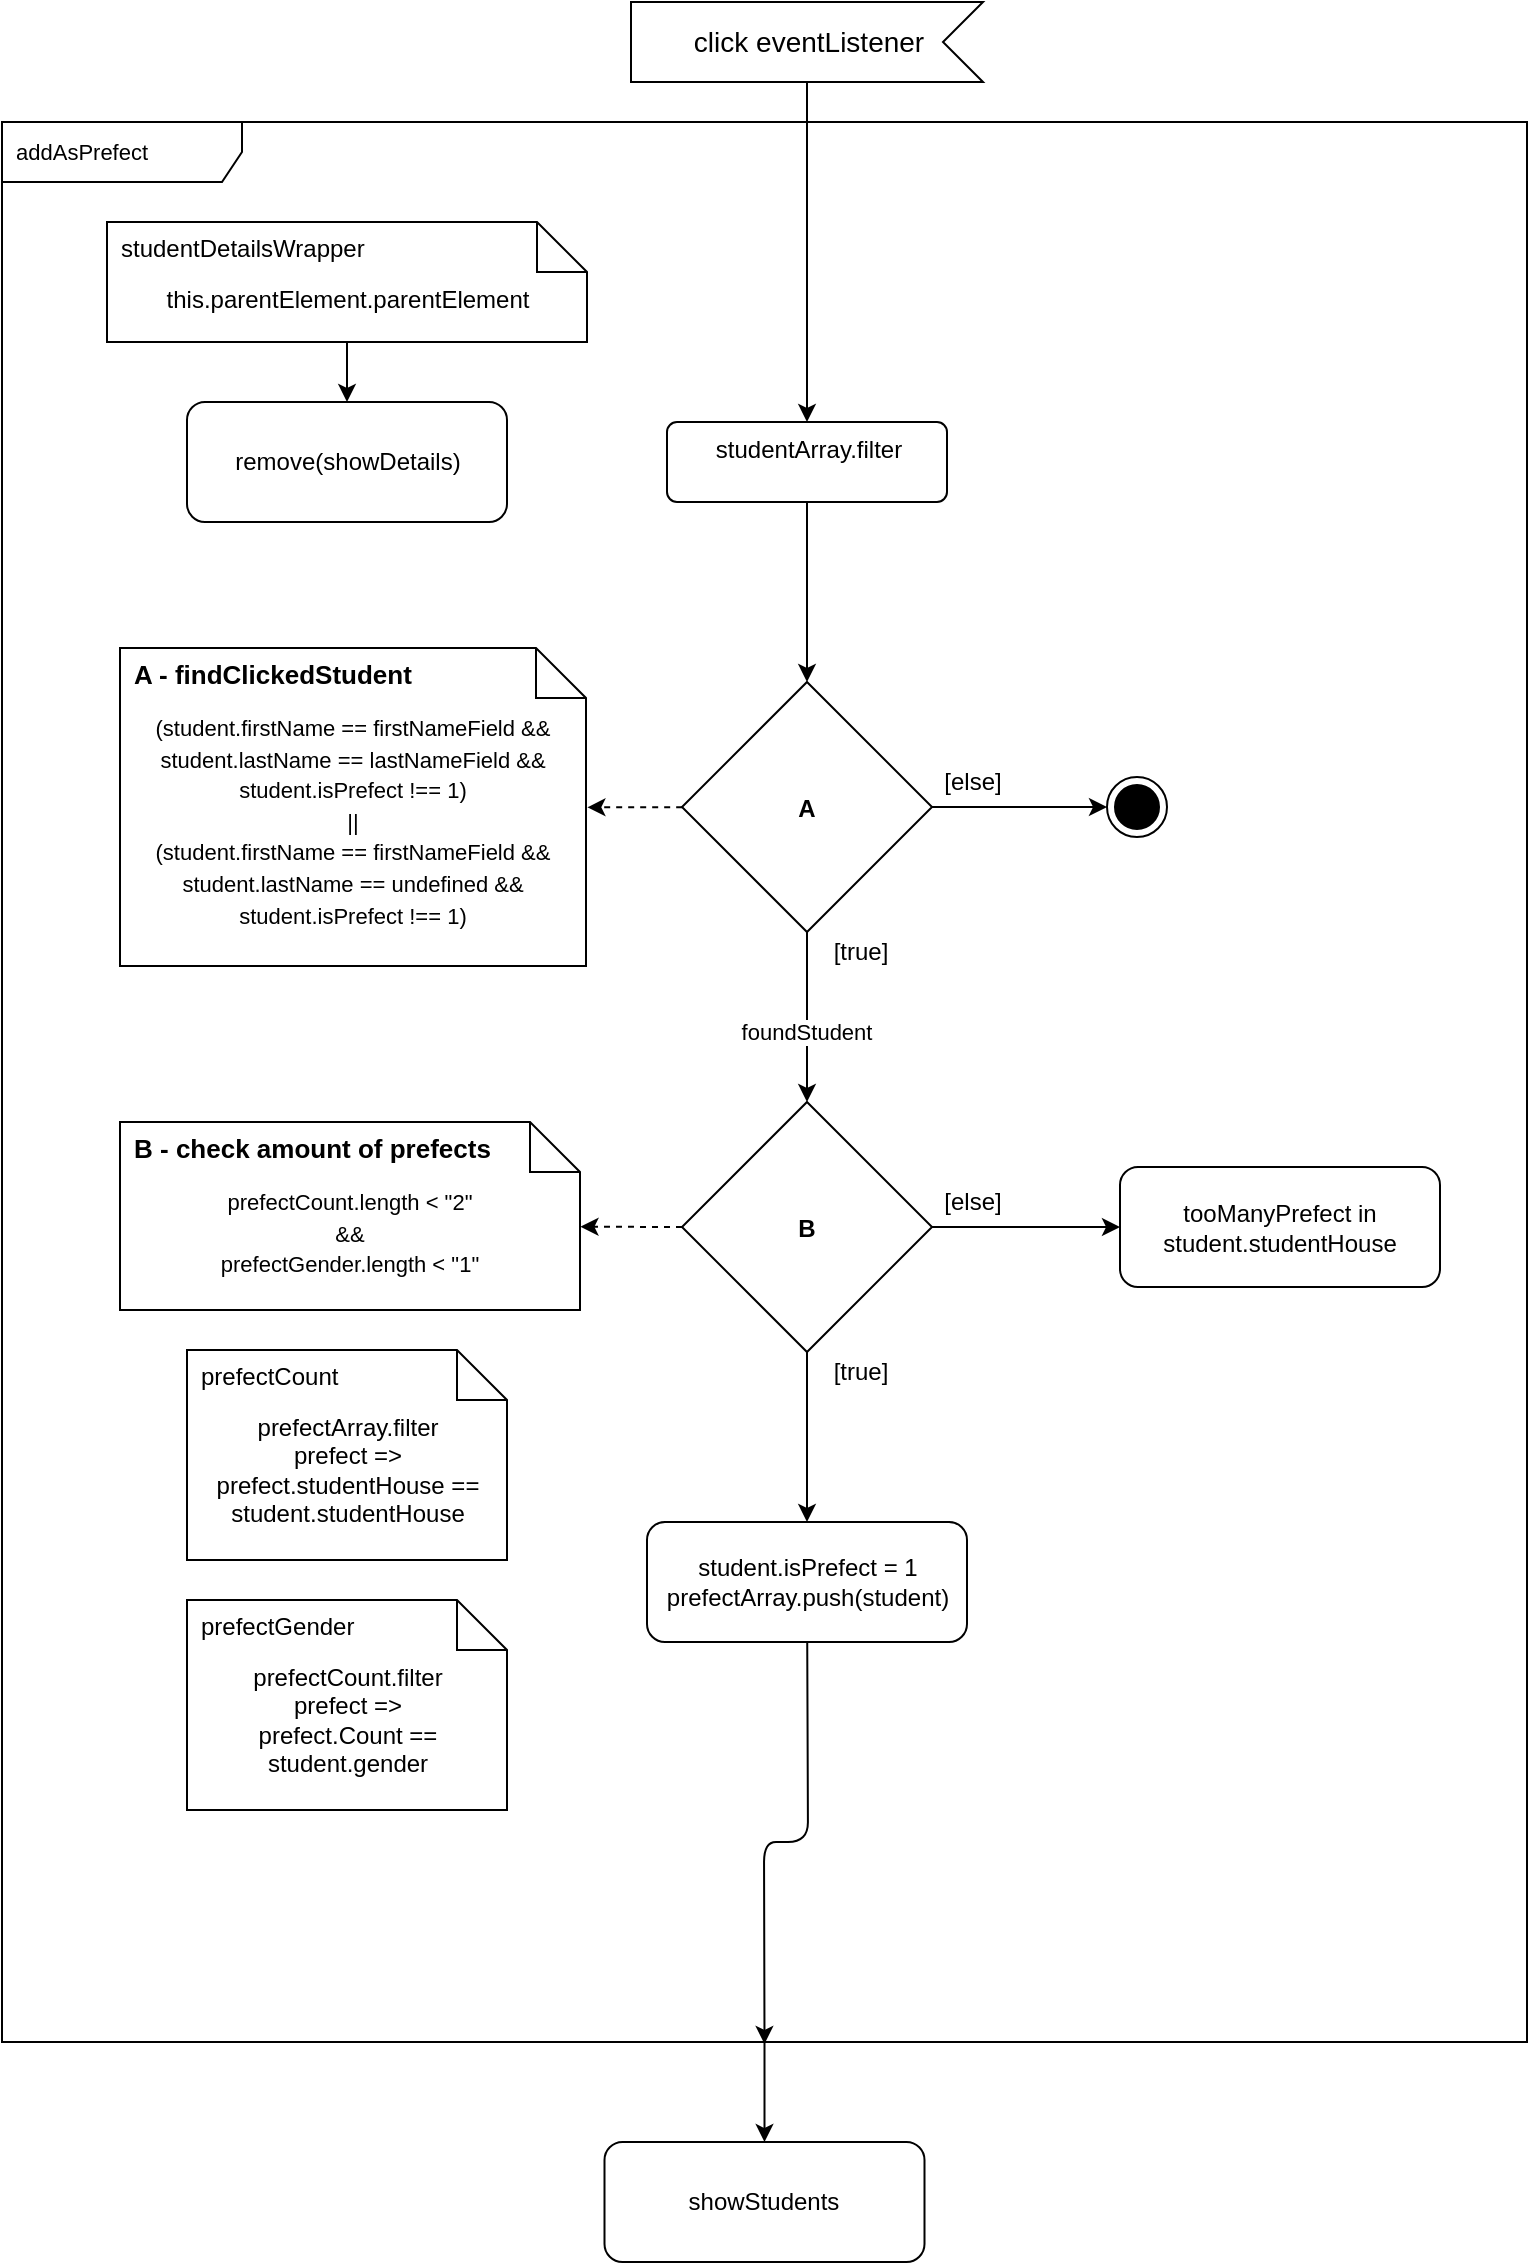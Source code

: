 <mxfile>
    <diagram id="2EEgQ54ZPE0OqOKqIdxi" name="Page-1">
        <mxGraphModel dx="661" dy="450" grid="1" gridSize="10" guides="1" tooltips="1" connect="1" arrows="1" fold="1" page="1" pageScale="1" pageWidth="827" pageHeight="1169" math="0" shadow="0">
            <root>
                <mxCell id="0"/>
                <mxCell id="1" parent="0"/>
                <mxCell id="64" value="addAsPrefect" style="shape=umlFrame;whiteSpace=wrap;html=1;width=120;height=30;boundedLbl=1;verticalAlign=middle;align=left;spacingLeft=5;labelBackgroundColor=default;fontSize=11;" vertex="1" parent="1">
                    <mxGeometry x="31" y="70" width="762.5" height="960" as="geometry"/>
                </mxCell>
                <mxCell id="5" style="edgeStyle=none;html=1;entryX=0.5;entryY=0;entryDx=0;entryDy=0;" edge="1" parent="1" source="6" target="10">
                    <mxGeometry relative="1" as="geometry"/>
                </mxCell>
                <mxCell id="6" value="this.parentElement.parentElement" style="shape=note2;boundedLbl=1;whiteSpace=wrap;html=1;size=25;verticalAlign=top;align=center;" vertex="1" parent="1">
                    <mxGeometry x="83.5" y="120" width="240" height="60" as="geometry"/>
                </mxCell>
                <mxCell id="7" value="studentDetailsWrapper" style="resizeWidth=1;part=1;strokeColor=none;fillColor=none;align=left;spacingLeft=5;" vertex="1" parent="6">
                    <mxGeometry width="240" height="25" relative="1" as="geometry"/>
                </mxCell>
                <mxCell id="8" style="edgeStyle=none;html=1;entryX=0.5;entryY=0;entryDx=0;entryDy=0;exitX=0;exitY=0;exitDx=88;exitDy=40;exitPerimeter=0;" edge="1" parent="1" source="9" target="12">
                    <mxGeometry relative="1" as="geometry">
                        <mxPoint x="433.6" y="70" as="targetPoint"/>
                        <mxPoint x="434" y="60" as="sourcePoint"/>
                    </mxGeometry>
                </mxCell>
                <mxCell id="9" value="click eventListener" style="html=1;shape=mxgraph.infographic.ribbonSimple;notch1=20;notch2=0;align=center;verticalAlign=middle;fontSize=14;fontStyle=0;flipH=1;" vertex="1" parent="1">
                    <mxGeometry x="345.5" y="10" width="176" height="40" as="geometry"/>
                </mxCell>
                <mxCell id="10" value="remove(showDetails)" style="rounded=1;whiteSpace=wrap;html=1;" vertex="1" parent="1">
                    <mxGeometry x="123.5" y="210" width="160" height="60" as="geometry"/>
                </mxCell>
                <mxCell id="11" style="edgeStyle=none;html=1;entryX=0.5;entryY=0;entryDx=0;entryDy=0;" edge="1" parent="1" source="12" target="22">
                    <mxGeometry relative="1" as="geometry">
                        <mxPoint x="433.5" y="190" as="targetPoint"/>
                    </mxGeometry>
                </mxCell>
                <mxCell id="12" value="studentArray.filter" style="html=1;align=center;verticalAlign=top;rounded=1;absoluteArcSize=1;arcSize=10;dashed=0;" vertex="1" parent="1">
                    <mxGeometry x="363.5" y="220" width="140" height="40" as="geometry"/>
                </mxCell>
                <mxCell id="19" style="edgeStyle=none;html=1;fontSize=11;entryX=0.5;entryY=0;entryDx=0;entryDy=0;" edge="1" parent="1" source="22" target="50">
                    <mxGeometry relative="1" as="geometry">
                        <mxPoint x="433.5" y="510" as="targetPoint"/>
                    </mxGeometry>
                </mxCell>
                <mxCell id="51" value="foundStudent" style="edgeLabel;html=1;align=center;verticalAlign=middle;resizable=0;points=[];" vertex="1" connectable="0" parent="19">
                    <mxGeometry x="0.164" y="-1" relative="1" as="geometry">
                        <mxPoint as="offset"/>
                    </mxGeometry>
                </mxCell>
                <mxCell id="20" style="edgeStyle=none;html=1;fontSize=11;entryX=0;entryY=0.5;entryDx=0;entryDy=0;" edge="1" parent="1" source="22" target="39">
                    <mxGeometry relative="1" as="geometry">
                        <mxPoint x="563.5" y="413" as="targetPoint"/>
                    </mxGeometry>
                </mxCell>
                <mxCell id="21" style="edgeStyle=none;html=1;entryX=1.003;entryY=0.501;entryDx=0;entryDy=0;entryPerimeter=0;fontSize=11;dashed=1;" edge="1" parent="1" source="22" target="23">
                    <mxGeometry relative="1" as="geometry"/>
                </mxCell>
                <mxCell id="22" value="A" style="rhombus;fontSize=12;labelBackgroundColor=default;fontStyle=1" vertex="1" parent="1">
                    <mxGeometry x="371" y="350" width="125" height="125" as="geometry"/>
                </mxCell>
                <mxCell id="23" value="&lt;font style=&quot;font-size: 11px&quot;&gt;(student.firstName == firstNameField &amp;amp;&amp;amp;&lt;br&gt;student.lastName == lastNameField &amp;amp;&amp;amp;&lt;br&gt;student.isPrefect !== 1)&lt;br&gt;||&lt;br&gt;(student.firstName == firstNameField &amp;amp;&amp;amp; student.lastName == undefined &amp;amp;&amp;amp;&lt;br&gt;student.isPrefect !== 1)&lt;/font&gt;" style="shape=note2;boundedLbl=1;whiteSpace=wrap;html=1;size=25;verticalAlign=top;align=center;labelBackgroundColor=default;fontSize=13;" vertex="1" parent="1">
                    <mxGeometry x="90" y="333" width="233" height="159" as="geometry"/>
                </mxCell>
                <mxCell id="24" value="A - findClickedStudent" style="resizeWidth=1;part=1;strokeColor=none;fillColor=none;align=left;spacingLeft=5;labelBackgroundColor=default;fontSize=13;fontStyle=1;labelBorderColor=none;" vertex="1" parent="23">
                    <mxGeometry width="233.0" height="25" relative="1" as="geometry"/>
                </mxCell>
                <mxCell id="39" value="" style="ellipse;html=1;shape=endState;fillColor=#000000;strokeColor=#000000;labelBackgroundColor=default;fontSize=11;" vertex="1" parent="1">
                    <mxGeometry x="583.5" y="397.5" width="30" height="30" as="geometry"/>
                </mxCell>
                <mxCell id="40" style="edgeStyle=none;html=1;fontSize=11;entryX=0.5;entryY=0;entryDx=0;entryDy=0;" edge="1" parent="1" target="41">
                    <mxGeometry relative="1" as="geometry">
                        <mxPoint x="412.5" y="1070" as="targetPoint"/>
                        <mxPoint x="412.25" y="1030" as="sourcePoint"/>
                    </mxGeometry>
                </mxCell>
                <mxCell id="41" value="showStudents" style="rounded=1;whiteSpace=wrap;html=1;" vertex="1" parent="1">
                    <mxGeometry x="332.25" y="1080" width="160" height="60" as="geometry"/>
                </mxCell>
                <mxCell id="42" value="[else]" style="text;html=1;align=center;verticalAlign=middle;resizable=0;points=[];autosize=1;strokeColor=none;fillColor=none;fontSize=12;" vertex="1" parent="1">
                    <mxGeometry x="496" y="389.5" width="40" height="20" as="geometry"/>
                </mxCell>
                <mxCell id="43" value="[true]" style="text;html=1;align=center;verticalAlign=middle;resizable=0;points=[];autosize=1;strokeColor=none;fillColor=none;fontSize=12;" vertex="1" parent="1">
                    <mxGeometry x="440" y="475" width="40" height="20" as="geometry"/>
                </mxCell>
                <mxCell id="45" value="prefectArray.filter&lt;br&gt;prefect =&amp;gt; prefect.studentHouse == student.studentHouse" style="shape=note2;boundedLbl=1;whiteSpace=wrap;html=1;size=25;verticalAlign=top;align=center;" vertex="1" parent="1">
                    <mxGeometry x="123.5" y="684" width="160" height="105" as="geometry"/>
                </mxCell>
                <mxCell id="46" value="prefectCount" style="resizeWidth=1;part=1;strokeColor=none;fillColor=none;align=left;spacingLeft=5;" vertex="1" parent="45">
                    <mxGeometry width="160" height="25" relative="1" as="geometry"/>
                </mxCell>
                <mxCell id="47" value="prefectCount.filter&lt;br&gt;prefect =&amp;gt;&lt;br&gt;prefect.Count == student.gender" style="shape=note2;boundedLbl=1;whiteSpace=wrap;html=1;size=25;verticalAlign=top;align=center;" vertex="1" parent="1">
                    <mxGeometry x="123.5" y="809" width="160" height="105" as="geometry"/>
                </mxCell>
                <mxCell id="48" value="prefectGender" style="resizeWidth=1;part=1;strokeColor=none;fillColor=none;align=left;spacingLeft=5;" vertex="1" parent="47">
                    <mxGeometry width="160" height="25" relative="1" as="geometry"/>
                </mxCell>
                <mxCell id="60" style="edgeStyle=none;html=1;entryX=0.5;entryY=0;entryDx=0;entryDy=0;" edge="1" parent="1" source="50" target="61">
                    <mxGeometry relative="1" as="geometry">
                        <mxPoint x="433.5" y="760" as="targetPoint"/>
                    </mxGeometry>
                </mxCell>
                <mxCell id="50" value="B" style="rhombus;fontSize=12;labelBackgroundColor=default;fontStyle=1" vertex="1" parent="1">
                    <mxGeometry x="371" y="560" width="125" height="125" as="geometry"/>
                </mxCell>
                <mxCell id="52" value="&lt;span style=&quot;font-size: 11px&quot;&gt;prefectCount.length &amp;lt; &quot;2&quot; &lt;br&gt;&amp;amp;&amp;amp;&lt;br&gt;prefectGender.length &amp;lt; &quot;1&quot;&lt;/span&gt;" style="shape=note2;boundedLbl=1;whiteSpace=wrap;html=1;size=25;verticalAlign=top;align=center;labelBackgroundColor=default;fontSize=13;" vertex="1" parent="1">
                    <mxGeometry x="90" y="570" width="230" height="94" as="geometry"/>
                </mxCell>
                <mxCell id="53" value="B - check amount of prefects" style="resizeWidth=1;part=1;strokeColor=none;fillColor=none;align=left;spacingLeft=5;labelBackgroundColor=default;fontSize=13;fontStyle=1;labelBorderColor=none;" vertex="1" parent="52">
                    <mxGeometry width="230.0" height="25" relative="1" as="geometry"/>
                </mxCell>
                <mxCell id="54" style="edgeStyle=none;html=1;entryX=1.001;entryY=0.557;entryDx=0;entryDy=0;entryPerimeter=0;fontSize=11;dashed=1;exitX=0;exitY=0.5;exitDx=0;exitDy=0;" edge="1" parent="1" source="50" target="52">
                    <mxGeometry relative="1" as="geometry">
                        <mxPoint x="381.09" y="422.59" as="sourcePoint"/>
                        <mxPoint x="333.699" y="422.659" as="targetPoint"/>
                    </mxGeometry>
                </mxCell>
                <mxCell id="55" value="[true]" style="text;html=1;align=center;verticalAlign=middle;resizable=0;points=[];autosize=1;strokeColor=none;fillColor=none;fontSize=12;" vertex="1" parent="1">
                    <mxGeometry x="440" y="685" width="40" height="20" as="geometry"/>
                </mxCell>
                <mxCell id="56" style="edgeStyle=none;html=1;fontSize=11;entryX=0;entryY=0.5;entryDx=0;entryDy=0;exitX=1;exitY=0.5;exitDx=0;exitDy=0;" edge="1" parent="1" target="59" source="50">
                    <mxGeometry relative="1" as="geometry">
                        <mxPoint x="583.5" y="622.5" as="targetPoint"/>
                        <mxPoint x="500" y="640" as="sourcePoint"/>
                    </mxGeometry>
                </mxCell>
                <mxCell id="58" value="[else]" style="text;html=1;align=center;verticalAlign=middle;resizable=0;points=[];autosize=1;strokeColor=none;fillColor=none;fontSize=12;" vertex="1" parent="1">
                    <mxGeometry x="496" y="600" width="40" height="20" as="geometry"/>
                </mxCell>
                <mxCell id="59" value="tooManyPrefect in student.studentHouse" style="rounded=1;whiteSpace=wrap;html=1;" vertex="1" parent="1">
                    <mxGeometry x="590" y="592.5" width="160" height="60" as="geometry"/>
                </mxCell>
                <mxCell id="63" style="edgeStyle=none;html=1;entryX=0.5;entryY=1.001;entryDx=0;entryDy=0;entryPerimeter=0;" edge="1" parent="1" source="61" target="64">
                    <mxGeometry relative="1" as="geometry">
                        <mxPoint x="433.5" y="860" as="targetPoint"/>
                        <Array as="points">
                            <mxPoint x="434" y="930"/>
                            <mxPoint x="412" y="930"/>
                        </Array>
                    </mxGeometry>
                </mxCell>
                <mxCell id="61" value="student.isPrefect = 1&lt;br&gt;prefectArray.push(student)" style="rounded=1;whiteSpace=wrap;html=1;" vertex="1" parent="1">
                    <mxGeometry x="353.5" y="770" width="160" height="60" as="geometry"/>
                </mxCell>
            </root>
        </mxGraphModel>
    </diagram>
</mxfile>
